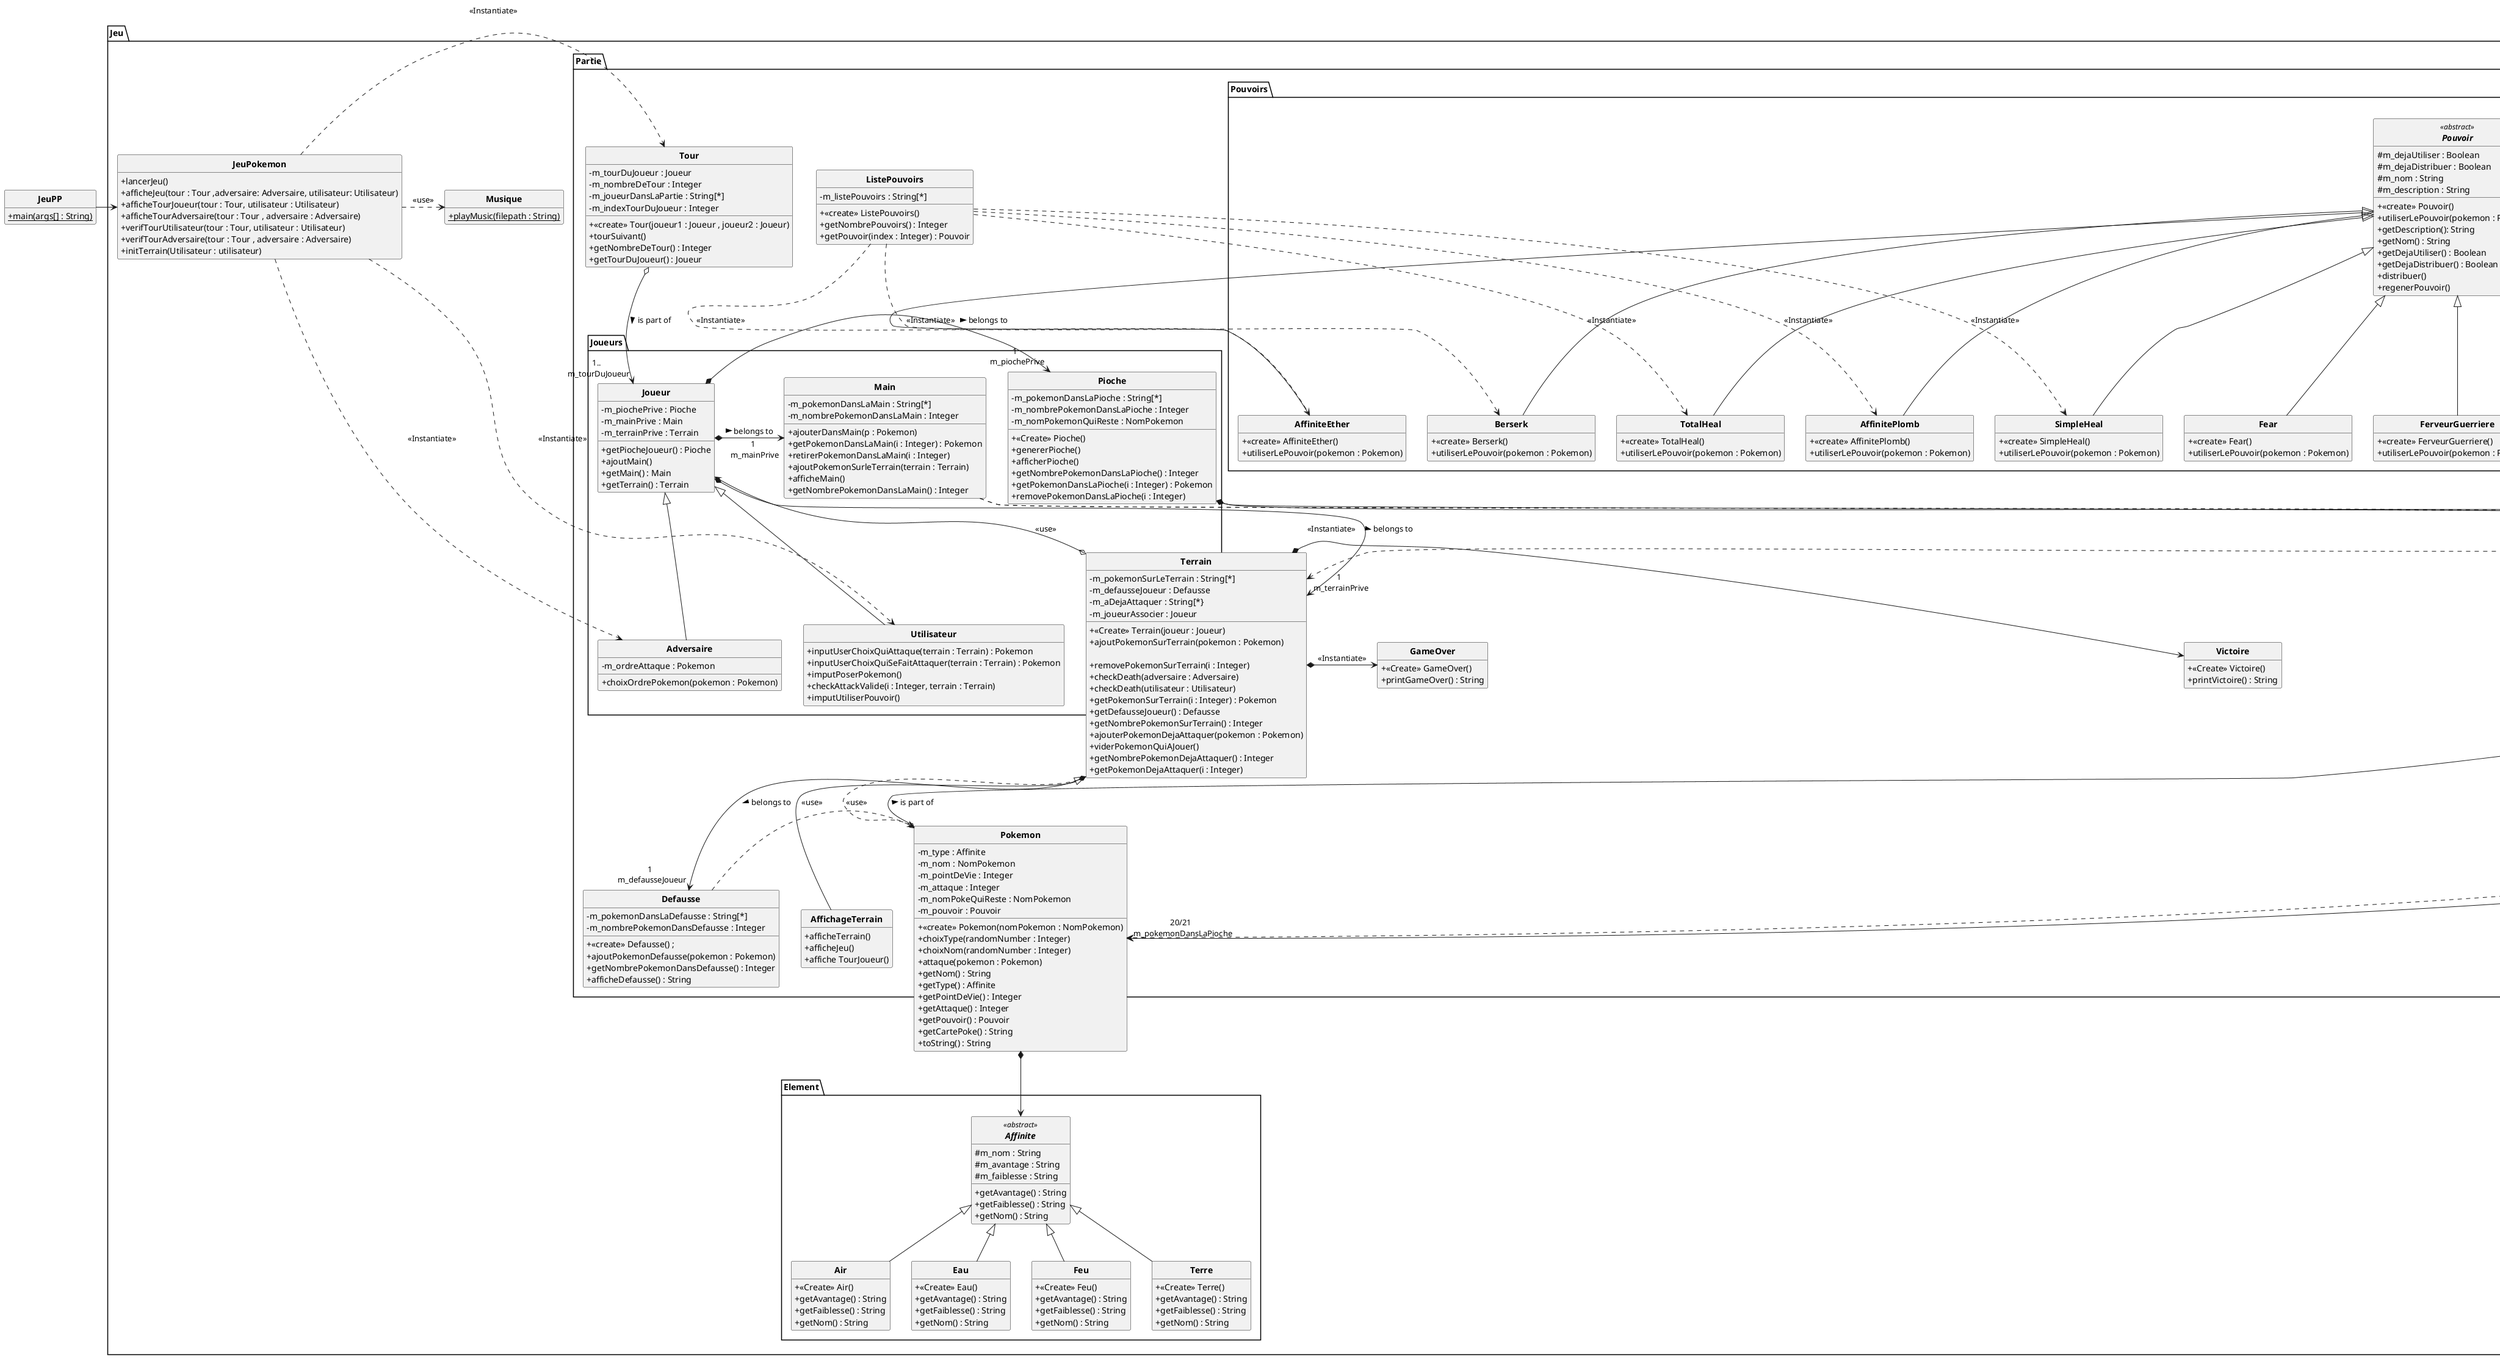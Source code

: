 @startuml
skinparam classAttributeIconSize 0
skinparam classFontStyle Bold
skinparam style strictuml
hide empty members


class JeuPP{
    + {static} main(args[] : String)
}

package Jeu
{
    class JeuPokemon
    {

        + lancerJeu()
        + afficheJeu(tour : Tour ,adversaire: Adversaire, utilisateur: Utilisateur)
        + afficheTourJoueur(tour : Tour, utilisateur : Utilisateur)
        + afficheTourAdversaire(tour : Tour , adversaire : Adversaire)
        + verifTourUtilisateur(tour : Tour, utilisateur : Utilisateur)
        + verifTourAdversaire(tour : Tour , adversaire : Adversaire)
        + initTerrain(Utilisateur : utilisateur)


    }
    class Pokemon
    {
        - m_type : Affinite
        - m_nom : NomPokemon
        - m_pointDeVie : Integer
        - m_attaque : Integer
        - m_nomPokeQuiReste : NomPokemon
        - m_pouvoir : Pouvoir

        + <<create>> Pokemon(nomPokemon : NomPokemon)
        + choixType(randomNumber : Integer)
        + choixNom(randomNumber : Integer)
        + attaque(pokemon : Pokemon)
        + getNom() : String
        + getType() : Affinite
        + getPointDeVie() : Integer
        + getAttaque() : Integer
        + getPouvoir() : Pouvoir
        + getCartePoke() : String
        + toString() : String

    }
    class Musique{
        +  {static} playMusic(filepath : String)
    }

    package Element
    {
        abstract class Affinite <<abstract>>
        {
            # m_nom : String
            # m_avantage : String
            # m_faiblesse : String

            + getAvantage() : String
            + getFaiblesse() : String
            + getNom() : String
        }
        class Air extends Affinite
        {
            + <<Create>> Air()
            + getAvantage() : String
            + getFaiblesse() : String
            + getNom() : String
        }
        class Eau extends Affinite
        {
            + <<Create>> Eau()
            + getAvantage() : String
            + getFaiblesse() : String
            + getNom() : String
        }
        class Feu extends Affinite
        {
            + <<Create>> Feu()
            + getAvantage() : String
            + getFaiblesse() : String
            + getNom() : String
        }
        class Terre extends Affinite
        {
            + <<Create>> Terre()
            + getAvantage() : String
            + getFaiblesse() : String
            + getNom() : String
        }
    }

    package Partie
    {

        class Defausse
        {
            - m_pokemonDansLaDefausse : String[*]
            - m_nombrePokemonDansDefausse : Integer

            + <<create>> Defausse() ;
            + ajoutPokemonDefausse(pokemon : Pokemon)
            + getNombrePokemonDansDefausse() : Integer
            + afficheDefausse() : String
        }
        class GameOver{
            + <<Create>> GameOver()
            + printGameOver() : String
        }
        class NomPokemon{
            - m_listeNomPokemon : String[*]
            + choixNomPokemon(i : Integer) : String
            + getNombrePokemons() : Integer
        }
        class Terrain
        {
            - m_pokemonSurLeTerrain : String[*]
            - m_defausseJoueur : Defausse
            - m_aDejaAttaquer : String[*}
            - m_joueurAssocier : Joueur

            + <<Create>> Terrain(joueur : Joueur)
            + ajoutPokemonSurTerrain(pokemon : Pokemon)

            + removePokemonSurTerrain(i : Integer)
            + checkDeath(adversaire : Adversaire)
            + checkDeath(utilisateur : Utilisateur)
            + getPokemonSurTerrain(i : Integer) : Pokemon
            + getDefausseJoueur() : Defausse
            + getNombrePokemonSurTerrain() : Integer
            + ajouterPokemonDejaAttaquer(pokemon : Pokemon)
            + viderPokemonQuiAJouer()
            + getNombrePokemonDejaAttaquer() : Integer
            + getPokemonDejaAttaquer(i : Integer)
        }

        class AffichageTerrain extends Terrain{
              + afficheTerrain()
              + afficheJeu()
              + affiche TourJoueur()
        }


        class Tour
        {
            - m_tourDuJoueur : Joueur
            - m_nombreDeTour : Integer
            - m_joueurDansLaPartie : String[*]
            - m_indexTourDuJoueur : Integer

            + <<create>> Tour(joueur1 : Joueur , joueur2 : Joueur)
            + tourSuivant()
            + getNombreDeTour() : Integer
            + getTourDuJoueur() : Joueur
        }
        class Victoire{
            + <<Create>> Victoire()
            + printVictoire() : String
        }
        package Pouvoirs
        {
            abstract class Pouvoir <<abstract>>
            {
                # m_dejaUtiliser : Boolean
                # m_dejaDistribuer : Boolean
                # m_nom : String
                # m_description : String

                + <<create>> Pouvoir()
                + utiliserLePouvoir(pokemon : Pokemon)
                + getDescription(): String
                + getNom() : String
                + getDejaUtiliser() : Boolean
                + getDejaDistribuer() : Boolean
                + distribuer()
                + regenerPouvoir()
            }


            class AffiniteEther extends Pouvoir
            {
                + <<create>> AffiniteEther()
                + utiliserLePouvoir(pokemon : Pokemon)


            }

            class AffinitePlomb extends Pouvoir{
                + <<create>> AffinitePlomb()
                + utiliserLePouvoir(pokemon : Pokemon)

            }

            class Kamikaze extends Pouvoir{
                + <<create>> Kamikaze()
                + utiliserLePouvoir(pokemon : Pokemon)

            }
            class TotalHeal extends Pouvoir{
                + <<create>> TotalHeal()
                + utiliserLePouvoir(pokemon : Pokemon)

            }
            class SimpleHeal extends Pouvoir{
                + <<create>> SimpleHeal()
                + utiliserLePouvoir(pokemon : Pokemon)

            }
            class Regeneration extends Pouvoir{
                + <<create>> Regeneration()
                + utiliserLePouvoir(pokemon : Pokemon)

            }
            class Poison extends Pouvoir{
                + <<create>> Poison()
                + utiliserLePouvoir(pokemon : Pokemon)

            }
            class Fear extends Pouvoir{
                + <<create>> Fear()
                + utiliserLePouvoir(pokemon : Pokemon)

            }
            class Berserk extends Pouvoir{
                + <<create>> Berserk()
                + utiliserLePouvoir(pokemon : Pokemon)

            }
            class Resistance extends Pouvoir{
                + <<create>> Resistance()
                + utiliserLePouvoir(pokemon : Pokemon)

            }
            class FerveurGuerriere extends Pouvoir{
                + <<create>> FerveurGuerriere()
                + utiliserLePouvoir(pokemon : Pokemon)

            }

            class ListePouvoirs
            {
            - m_listePouvoirs : String[*]

            + <<create>> ListePouvoirs()
            + getNombrePouvoirs() : Integer
            + getPouvoir(index : Integer) : Pouvoir
            }




        }



        package Joueurs
        {
            class Joueur
            {

                - m_piochePrive : Pioche
                - m_mainPrive : Main
                - m_terrainPrive : Terrain

                + getPiocheJoueur() : Pioche
                + ajoutMain()
                + getMain() : Main
                + getTerrain() : Terrain
            }
            class Adversaire extends Joueur
            {
                - m_ordreAttaque : Pokemon

                + choixOrdrePokemon(pokemon : Pokemon)
            }
            class Utilisateur extends Joueur
            {
                + inputUserChoixQuiAttaque(terrain : Terrain) : Pokemon
                + inputUserChoixQuiSeFaitAttaquer(terrain : Terrain) : Pokemon
                + imputPoserPokemon()
                + checkAttackValide(i : Integer, terrain : Terrain)
                + imputUtiliserPouvoir()
            }
            class Main
            {
                - m_pokemonDansLaMain : String[*]
                - m_nombrePokemonDansLaMain : Integer

                + ajouterDansMain(p : Pokemon)
                + getPokemonDansLaMain(i : Integer) : Pokemon
                + retirerPokemonDansLaMain(i : Integer)
                + ajoutPokemonSurleTerrain(terrain : Terrain)
                + afficheMain()
                + getNombrePokemonDansLaMain() : Integer
            }
            class Pioche
            {
                - m_pokemonDansLaPioche : String[*]
                - m_nombrePokemonDansLaPioche : Integer
                - m_nomPokemonQuiReste : NomPokemon

                + <<Create>> Pioche()
                + genererPioche()
                + afficherPioche()
                + getNombrePokemonDansLaPioche() : Integer
                + getPokemonDansLaPioche(i : Integer) : Pokemon
                + removePokemonDansLaPioche(i : Integer)
            }

        }
    }

    JeuPP -> JeuPokemon

    JeuPokemon .-down-> Adversaire : <<Instantiate>>
    JeuPokemon .-down-> Utilisateur : <<Instantiate>>
    JeuPokemon .> Tour : <<Instantiate>>
    JeuPokemon .> Musique : <<use>>


    Joueur *--> "1 \n m_terrainPrive" Terrain : belongs to >
    Joueur *-> "1 \n m_piochePrive" Pioche : belongs to >
    Joueur *-> "1 \n m_mainPrive" Main : belongs to >

    Terrain *--> "1 \n m_defausseJoueur" Defausse : belongs to >
    Terrain o-up-> Joueur : <<use>>
    Terrain .-> Pokemon : <<use>>
    Terrain *-> GameOver : <<Instantiate>>
    Terrain *-> Victoire : <<Instantiate>>

    Defausse .-> Pokemon : <<use>>

    Tour o-down-> "1.. \n m_tourDuJoueur" Joueur : is part of >

    Pioche *-> "20/21 \n m_pokemonDansLaPioche"Pokemon : belongs to >
    Pioche *--> "1.. \n m_listeNomPokemon"NomPokemon : belongs to >

    Main .> Pokemon : <<use>>
    Main .> Terrain : <<Call>>

    Pokemon *--> Affinite
    Pokemon o-> "* \n m_nomPokeQuiReste"NomPokemon :  is part of >

    ListePouvoirs .-> AffinitePlomb : <<Instantiate>>
    ListePouvoirs .-> AffiniteEther : <<Instantiate>>
    ListePouvoirs .-> Berserk : <<Instantiate>>
    ListePouvoirs .-> SimpleHeal : <<Instantiate>>
    ListePouvoirs .-> TotalHeal : <<Instantiate>>




}

@enduml